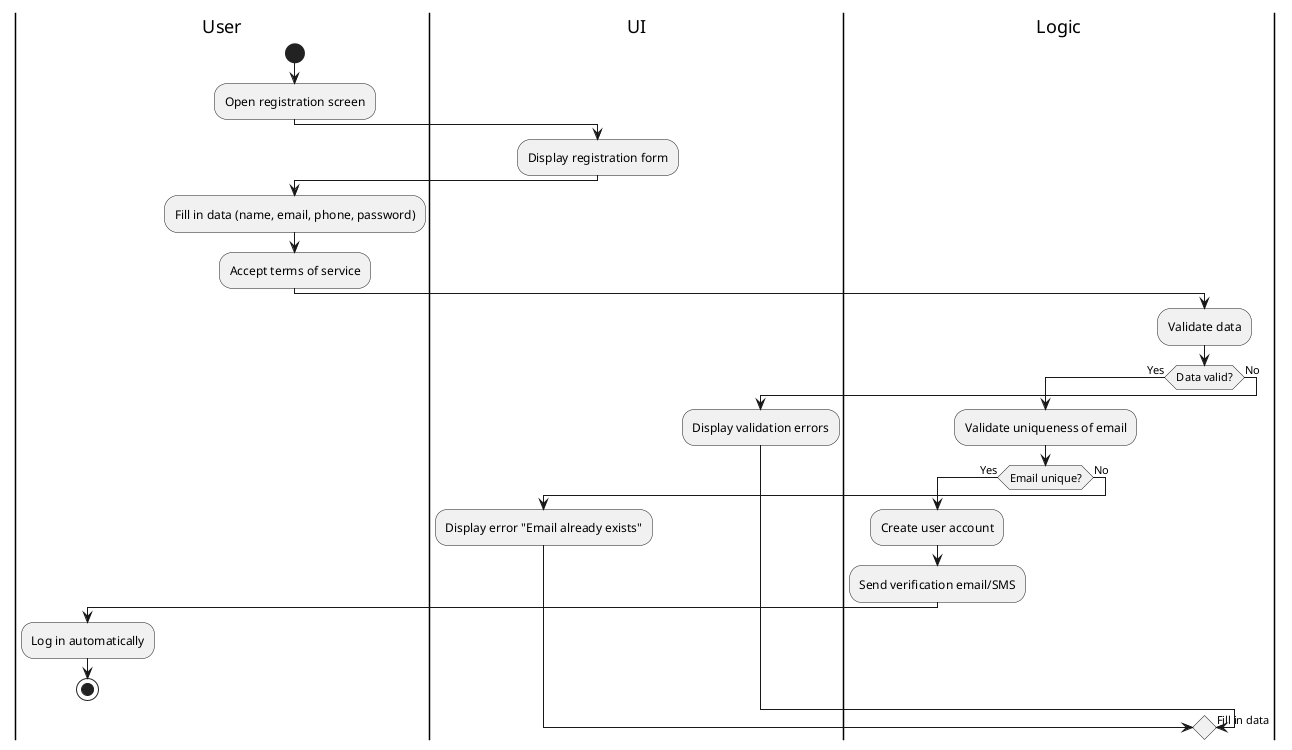 @startuml
|User|
start
:Open registration screen;
|UI|
:Display registration form;
|User|
:Fill in data (name, email, phone, password);
:Accept terms of service;
|Logic|
:Validate data;
if (Data valid?) then (Yes)
    :Validate uniqueness of email;
    if (Email unique?) then (Yes)
        :Create user account;
        :Send verification email/SMS;
        |User|
        :Log in automatically;
        stop
    else (No)
        |UI|
        :Display error "Email already exists";
        -> Fill in data;
    endif
else (No)
    |UI|
    :Display validation errors;
    -> Fill in data;
endif
@enduml
